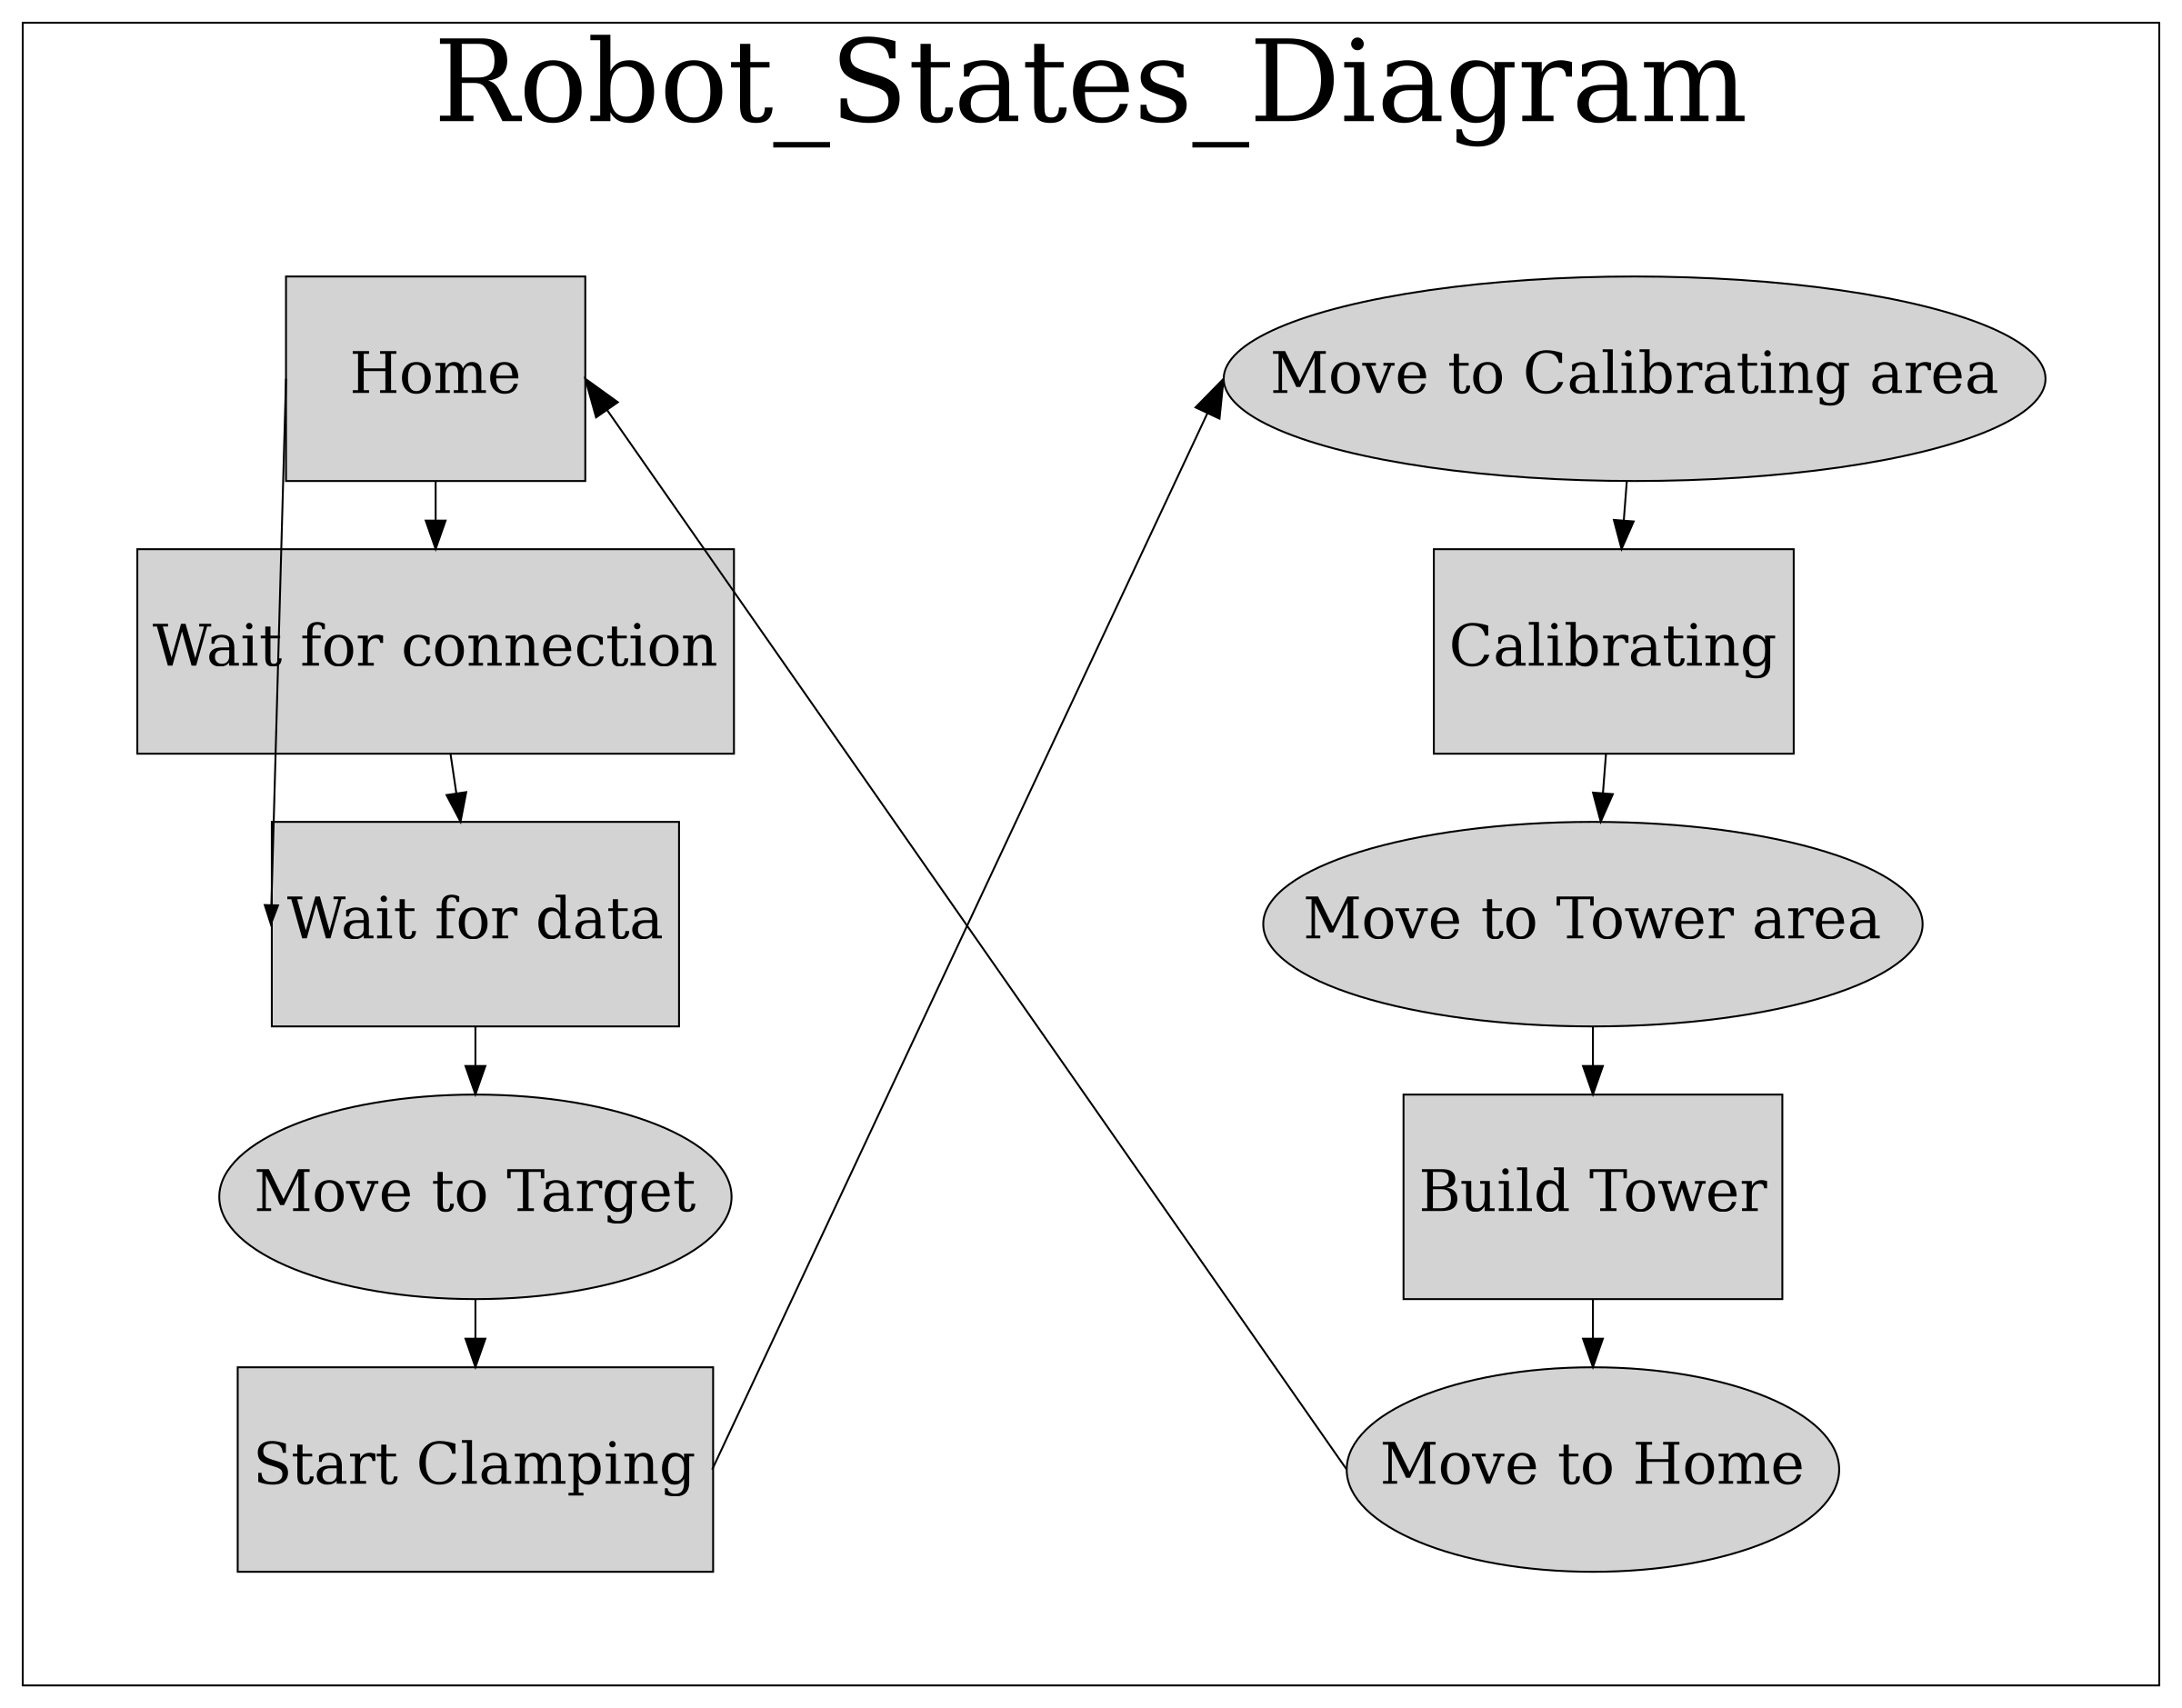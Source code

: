 digraph G {
    rankdir=TB;
    splines=false;
    subgraph cluster0 {
        graph [label = "Robot_States_Diagram"; margin = 30; fontsize = 60;];    
    
        subgraph cluster1 {
            label = "";
            rank = same;
            style = invis;
            node [style = filled;];
            program_state_1 [label = "Home";shape = rectangle;style = filled;fontsize = "18";height = 1.5;width = 2.2;fontsize = 30;];
            program_state_2 [label = "Wait for connection";shape = rectangle;style = filled;fontsize = "18";height = 1.5;width = 2.2;fontsize = 30;];
            program_state_3 [label = "Wait for data";shape = rectangle;style = filled;fontsize = "18";height = 1.5;width = 2.2;fontsize = 30;];
            program_state_4 [label = "Start Clamping";shape = rectangle;style = filled;fontsize = "18";height = 1.5;width = 2.2;fontsize = 30;];
            action_state_1 [label = "Move to Target";style = filled;fontsize = "18";height = 1.5;width = 2.2;fontsize = 30;];
            program_state_1 -> program_state_2 -> program_state_3 -> action_state_1 -> program_state_4 [ style = solid;arrowsize=1.5;splines=line;];
       
        }
         
        subgraph cluster2 {
            label = "";
            rank = same;
            node [style = filled;];
            style = invis;
            program_state_5 [label = "Calibrating";shape = rectangle;style = filled;fontsize = "18";height = 1.5;width = 2.2;fontsize = 30;];
            program_state_6 [label = "Build Tower";shape = rectangle;style = filled;fontsize = "18";height = 1.5;width = 2.2;fontsize = 30;];
            action_state_2 [label = "Move to Calibrating area";style = filled;fontsize = "18";height = 1.5;width = 2.2;fontsize = 30;];
            action_state_3 [label = "Move to Tower area";style = filled;fontsize = "18";height = 1.5;width = 2.2;fontsize = 30;];
            action_state_4 [label = "Move to Home";style = filled;fontsize = "18";height = 1.5;width = 2.2;fontsize = 30;];
            
            action_state_2 -> program_state_5 -> action_state_3 -> program_state_6 -> action_state_4 [style = solid;arrowsize=1.5;];
           
        }

        action_state_4 -> program_state_1 [constraint = false; style = solid;tailport = "w", headport = "e";arrowsize=2];
        program_state_4 -> action_state_2 [constraint = false; tailport = "e"; headport = "w";arrowsize=2;];
        program_state_1 -> program_state_3 [constraint = false; splines = true; tailport = "w"; headport = "w";];
        //program_state_1 -> program_state_3[splines=false; arrowhead=none; taillabel=""; headlabel="";  style=dashed];
        invisible_node [style = invis;width = 0;height = 0;shape = none;];
        invisible_node -> action_state_3 [style = invis;];
        invisible_node -> program_state_3 [style = invis;];
    }
}